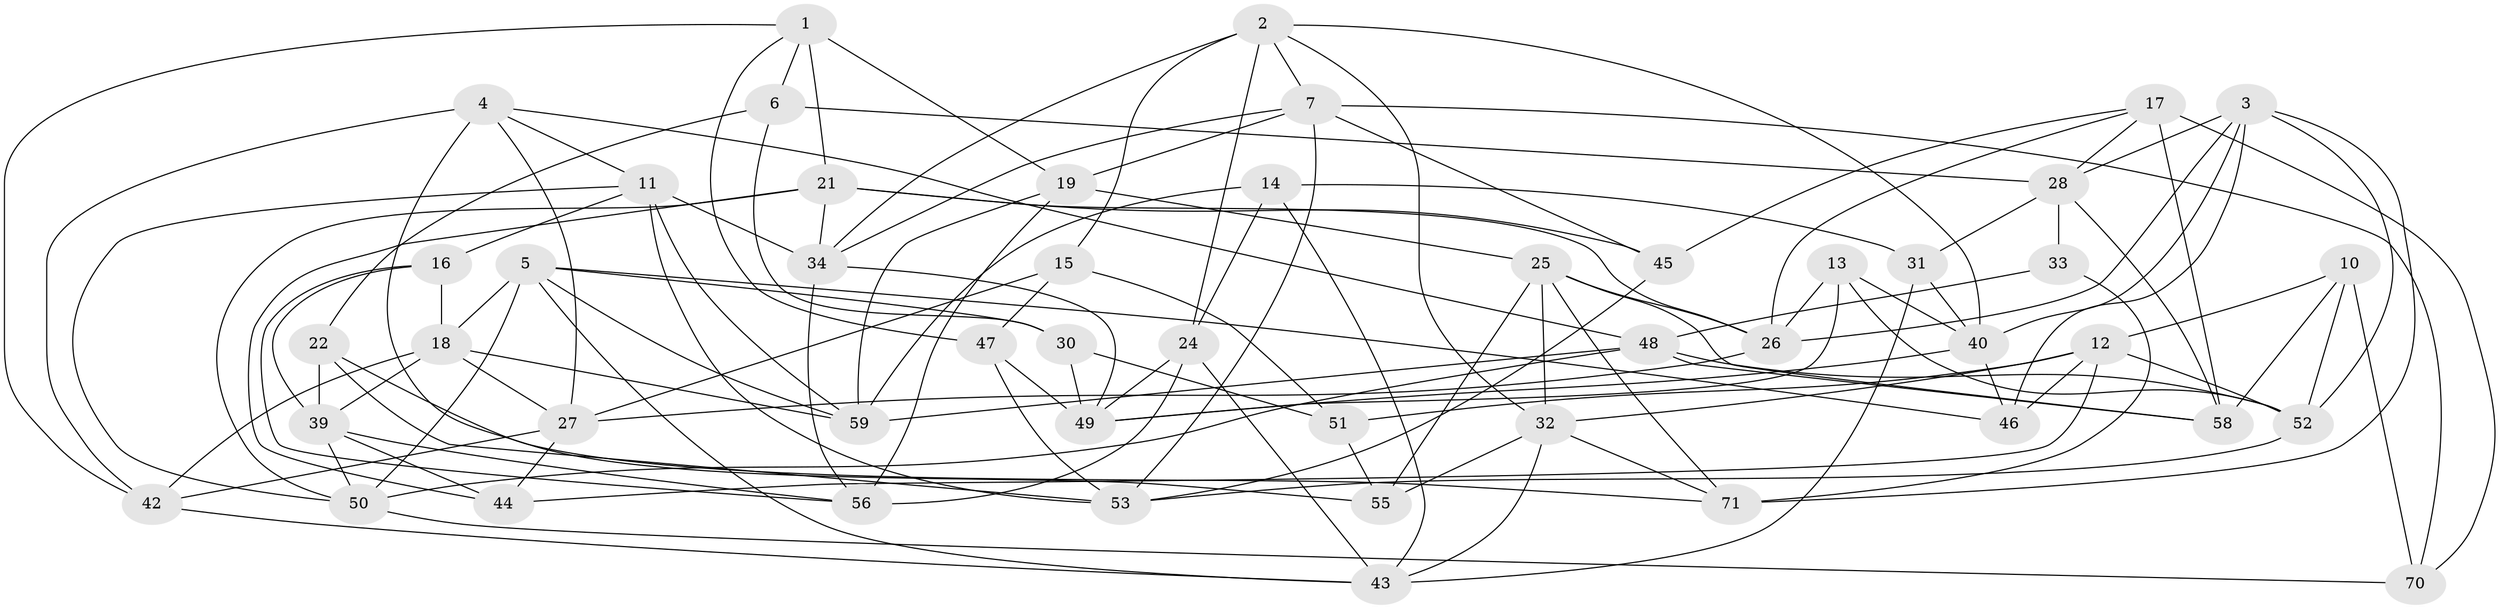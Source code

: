 // original degree distribution, {4: 1.0}
// Generated by graph-tools (version 1.1) at 2025/42/03/06/25 10:42:18]
// undirected, 49 vertices, 125 edges
graph export_dot {
graph [start="1"]
  node [color=gray90,style=filled];
  1 [super="+65"];
  2 [super="+37"];
  3 [super="+67"];
  4 [super="+8"];
  5 [super="+79"];
  6;
  7 [super="+9"];
  10;
  11 [super="+64"];
  12 [super="+20"];
  13;
  14;
  15;
  16;
  17 [super="+41"];
  18 [super="+61"];
  19 [super="+66"];
  21 [super="+23"];
  22;
  24 [super="+29"];
  25 [super="+38"];
  26 [super="+62"];
  27 [super="+35"];
  28 [super="+72"];
  30;
  31;
  32 [super="+36"];
  33;
  34 [super="+54"];
  39 [super="+74"];
  40 [super="+78"];
  42 [super="+77"];
  43 [super="+75"];
  44;
  45;
  46;
  47;
  48 [super="+81"];
  49 [super="+73"];
  50 [super="+57"];
  51;
  52 [super="+60"];
  53 [super="+63"];
  55;
  56 [super="+68"];
  58 [super="+69"];
  59 [super="+80"];
  70;
  71 [super="+76"];
  1 -- 19 [weight=2];
  1 -- 47;
  1 -- 6;
  1 -- 21;
  1 -- 42;
  2 -- 24;
  2 -- 7;
  2 -- 40;
  2 -- 15;
  2 -- 32;
  2 -- 34;
  3 -- 46;
  3 -- 52;
  3 -- 28;
  3 -- 40;
  3 -- 71;
  3 -- 26;
  4 -- 48;
  4 -- 27;
  4 -- 42 [weight=2];
  4 -- 55;
  4 -- 11;
  5 -- 59;
  5 -- 30;
  5 -- 43;
  5 -- 46;
  5 -- 50;
  5 -- 18;
  6 -- 28;
  6 -- 30;
  6 -- 22;
  7 -- 53;
  7 -- 34;
  7 -- 45;
  7 -- 70;
  7 -- 19;
  10 -- 70;
  10 -- 12;
  10 -- 52;
  10 -- 58;
  11 -- 16;
  11 -- 53;
  11 -- 59;
  11 -- 50;
  11 -- 34;
  12 -- 44;
  12 -- 51;
  12 -- 32;
  12 -- 46;
  12 -- 52;
  13 -- 49;
  13 -- 52;
  13 -- 40;
  13 -- 26;
  14 -- 43;
  14 -- 24;
  14 -- 31;
  14 -- 59;
  15 -- 27;
  15 -- 51;
  15 -- 47;
  16 -- 18;
  16 -- 39;
  16 -- 56;
  17 -- 45;
  17 -- 58 [weight=2];
  17 -- 28;
  17 -- 70;
  17 -- 26;
  18 -- 42;
  18 -- 59;
  18 -- 27;
  18 -- 39;
  19 -- 25;
  19 -- 56;
  19 -- 59;
  21 -- 45;
  21 -- 44;
  21 -- 26;
  21 -- 50;
  21 -- 34;
  22 -- 39;
  22 -- 53;
  22 -- 71;
  24 -- 56 [weight=2];
  24 -- 49;
  24 -- 43;
  25 -- 71;
  25 -- 55;
  25 -- 58;
  25 -- 32;
  25 -- 26;
  26 -- 27;
  27 -- 44;
  27 -- 42;
  28 -- 33;
  28 -- 58;
  28 -- 31;
  30 -- 51;
  30 -- 49;
  31 -- 40;
  31 -- 43;
  32 -- 71;
  32 -- 43;
  32 -- 55;
  33 -- 71 [weight=2];
  33 -- 48;
  34 -- 49;
  34 -- 56;
  39 -- 50;
  39 -- 44;
  39 -- 56;
  40 -- 49;
  40 -- 46;
  42 -- 43;
  45 -- 53;
  47 -- 53;
  47 -- 49;
  48 -- 58;
  48 -- 50;
  48 -- 59;
  48 -- 52;
  50 -- 70;
  51 -- 55;
  52 -- 53;
}
